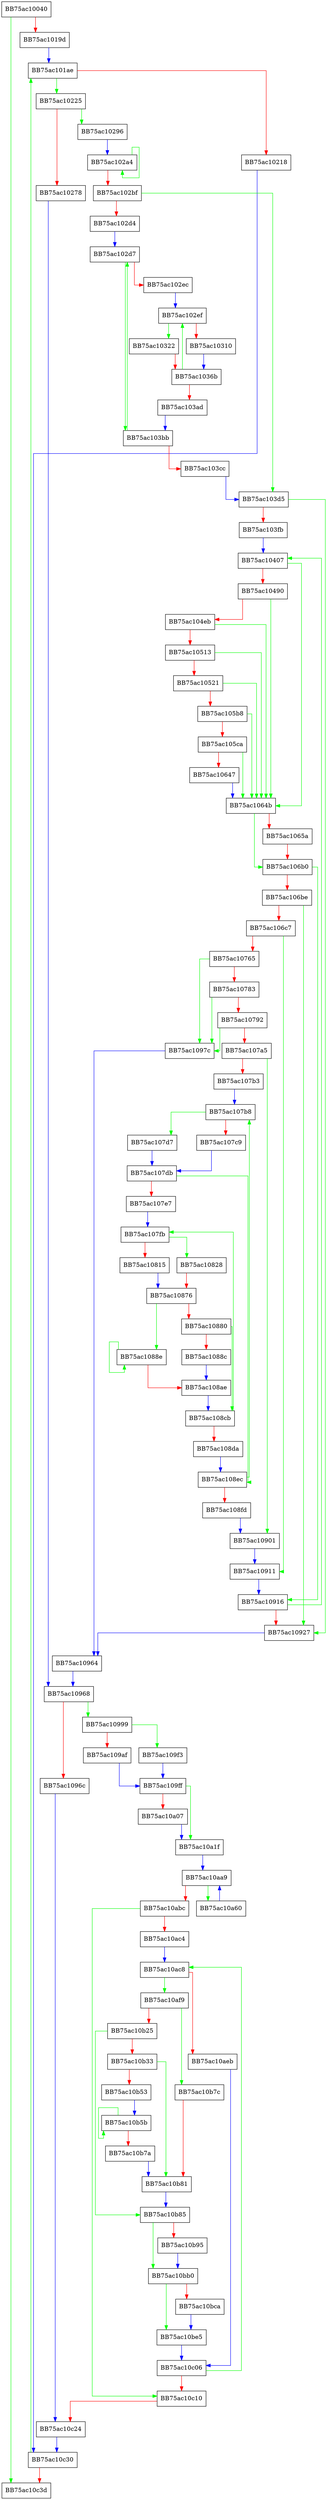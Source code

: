 digraph ZSTD_compressBlock_btultra_dictMatchState {
  node [shape="box"];
  graph [splines=ortho];
  BB75ac10040 -> BB75ac10c3d [color="green"];
  BB75ac10040 -> BB75ac1019d [color="red"];
  BB75ac1019d -> BB75ac101ae [color="blue"];
  BB75ac101ae -> BB75ac10225 [color="green"];
  BB75ac101ae -> BB75ac10218 [color="red"];
  BB75ac10218 -> BB75ac10c30 [color="blue"];
  BB75ac10225 -> BB75ac10296 [color="green"];
  BB75ac10225 -> BB75ac10278 [color="red"];
  BB75ac10278 -> BB75ac10968 [color="blue"];
  BB75ac10296 -> BB75ac102a4 [color="blue"];
  BB75ac102a4 -> BB75ac102a4 [color="green"];
  BB75ac102a4 -> BB75ac102bf [color="red"];
  BB75ac102bf -> BB75ac103d5 [color="green"];
  BB75ac102bf -> BB75ac102d4 [color="red"];
  BB75ac102d4 -> BB75ac102d7 [color="blue"];
  BB75ac102d7 -> BB75ac103bb [color="green"];
  BB75ac102d7 -> BB75ac102ec [color="red"];
  BB75ac102ec -> BB75ac102ef [color="blue"];
  BB75ac102ef -> BB75ac10322 [color="green"];
  BB75ac102ef -> BB75ac10310 [color="red"];
  BB75ac10310 -> BB75ac1036b [color="blue"];
  BB75ac10322 -> BB75ac1036b [color="red"];
  BB75ac1036b -> BB75ac102ef [color="green"];
  BB75ac1036b -> BB75ac103ad [color="red"];
  BB75ac103ad -> BB75ac103bb [color="blue"];
  BB75ac103bb -> BB75ac102d7 [color="green"];
  BB75ac103bb -> BB75ac103cc [color="red"];
  BB75ac103cc -> BB75ac103d5 [color="blue"];
  BB75ac103d5 -> BB75ac10927 [color="green"];
  BB75ac103d5 -> BB75ac103fb [color="red"];
  BB75ac103fb -> BB75ac10407 [color="blue"];
  BB75ac10407 -> BB75ac1064b [color="green"];
  BB75ac10407 -> BB75ac10490 [color="red"];
  BB75ac10490 -> BB75ac1064b [color="green"];
  BB75ac10490 -> BB75ac104eb [color="red"];
  BB75ac104eb -> BB75ac1064b [color="green"];
  BB75ac104eb -> BB75ac10513 [color="red"];
  BB75ac10513 -> BB75ac1064b [color="green"];
  BB75ac10513 -> BB75ac10521 [color="red"];
  BB75ac10521 -> BB75ac1064b [color="green"];
  BB75ac10521 -> BB75ac105b8 [color="red"];
  BB75ac105b8 -> BB75ac1064b [color="green"];
  BB75ac105b8 -> BB75ac105ca [color="red"];
  BB75ac105ca -> BB75ac1064b [color="green"];
  BB75ac105ca -> BB75ac10647 [color="red"];
  BB75ac10647 -> BB75ac1064b [color="blue"];
  BB75ac1064b -> BB75ac106b0 [color="green"];
  BB75ac1064b -> BB75ac1065a [color="red"];
  BB75ac1065a -> BB75ac106b0 [color="red"];
  BB75ac106b0 -> BB75ac10916 [color="green"];
  BB75ac106b0 -> BB75ac106be [color="red"];
  BB75ac106be -> BB75ac10927 [color="green"];
  BB75ac106be -> BB75ac106c7 [color="red"];
  BB75ac106c7 -> BB75ac10911 [color="green"];
  BB75ac106c7 -> BB75ac10765 [color="red"];
  BB75ac10765 -> BB75ac1097c [color="green"];
  BB75ac10765 -> BB75ac10783 [color="red"];
  BB75ac10783 -> BB75ac1097c [color="green"];
  BB75ac10783 -> BB75ac10792 [color="red"];
  BB75ac10792 -> BB75ac1097c [color="green"];
  BB75ac10792 -> BB75ac107a5 [color="red"];
  BB75ac107a5 -> BB75ac10901 [color="green"];
  BB75ac107a5 -> BB75ac107b3 [color="red"];
  BB75ac107b3 -> BB75ac107b8 [color="blue"];
  BB75ac107b8 -> BB75ac107d7 [color="green"];
  BB75ac107b8 -> BB75ac107c9 [color="red"];
  BB75ac107c9 -> BB75ac107db [color="blue"];
  BB75ac107d7 -> BB75ac107db [color="blue"];
  BB75ac107db -> BB75ac108ec [color="green"];
  BB75ac107db -> BB75ac107e7 [color="red"];
  BB75ac107e7 -> BB75ac107fb [color="blue"];
  BB75ac107fb -> BB75ac10828 [color="green"];
  BB75ac107fb -> BB75ac10815 [color="red"];
  BB75ac10815 -> BB75ac10876 [color="blue"];
  BB75ac10828 -> BB75ac10876 [color="red"];
  BB75ac10876 -> BB75ac1088e [color="green"];
  BB75ac10876 -> BB75ac10880 [color="red"];
  BB75ac10880 -> BB75ac108cb [color="green"];
  BB75ac10880 -> BB75ac1088c [color="red"];
  BB75ac1088c -> BB75ac108ae [color="blue"];
  BB75ac1088e -> BB75ac1088e [color="green"];
  BB75ac1088e -> BB75ac108ae [color="red"];
  BB75ac108ae -> BB75ac108cb [color="blue"];
  BB75ac108cb -> BB75ac107fb [color="green"];
  BB75ac108cb -> BB75ac108da [color="red"];
  BB75ac108da -> BB75ac108ec [color="blue"];
  BB75ac108ec -> BB75ac107b8 [color="green"];
  BB75ac108ec -> BB75ac108fd [color="red"];
  BB75ac108fd -> BB75ac10901 [color="blue"];
  BB75ac10901 -> BB75ac10911 [color="blue"];
  BB75ac10911 -> BB75ac10916 [color="blue"];
  BB75ac10916 -> BB75ac10407 [color="green"];
  BB75ac10916 -> BB75ac10927 [color="red"];
  BB75ac10927 -> BB75ac10964 [color="blue"];
  BB75ac10964 -> BB75ac10968 [color="blue"];
  BB75ac10968 -> BB75ac10999 [color="green"];
  BB75ac10968 -> BB75ac1096c [color="red"];
  BB75ac1096c -> BB75ac10c24 [color="blue"];
  BB75ac1097c -> BB75ac10964 [color="blue"];
  BB75ac10999 -> BB75ac109f3 [color="green"];
  BB75ac10999 -> BB75ac109af [color="red"];
  BB75ac109af -> BB75ac109ff [color="blue"];
  BB75ac109f3 -> BB75ac109ff [color="blue"];
  BB75ac109ff -> BB75ac10a1f [color="green"];
  BB75ac109ff -> BB75ac10a07 [color="red"];
  BB75ac10a07 -> BB75ac10a1f [color="blue"];
  BB75ac10a1f -> BB75ac10aa9 [color="blue"];
  BB75ac10a60 -> BB75ac10aa9 [color="blue"];
  BB75ac10aa9 -> BB75ac10a60 [color="green"];
  BB75ac10aa9 -> BB75ac10abc [color="red"];
  BB75ac10abc -> BB75ac10c10 [color="green"];
  BB75ac10abc -> BB75ac10ac4 [color="red"];
  BB75ac10ac4 -> BB75ac10ac8 [color="blue"];
  BB75ac10ac8 -> BB75ac10af9 [color="green"];
  BB75ac10ac8 -> BB75ac10aeb [color="red"];
  BB75ac10aeb -> BB75ac10c06 [color="blue"];
  BB75ac10af9 -> BB75ac10b7c [color="green"];
  BB75ac10af9 -> BB75ac10b25 [color="red"];
  BB75ac10b25 -> BB75ac10b85 [color="green"];
  BB75ac10b25 -> BB75ac10b33 [color="red"];
  BB75ac10b33 -> BB75ac10b81 [color="green"];
  BB75ac10b33 -> BB75ac10b53 [color="red"];
  BB75ac10b53 -> BB75ac10b5b [color="blue"];
  BB75ac10b5b -> BB75ac10b5b [color="green"];
  BB75ac10b5b -> BB75ac10b7a [color="red"];
  BB75ac10b7a -> BB75ac10b81 [color="blue"];
  BB75ac10b7c -> BB75ac10b81 [color="red"];
  BB75ac10b81 -> BB75ac10b85 [color="blue"];
  BB75ac10b85 -> BB75ac10bb0 [color="green"];
  BB75ac10b85 -> BB75ac10b95 [color="red"];
  BB75ac10b95 -> BB75ac10bb0 [color="blue"];
  BB75ac10bb0 -> BB75ac10be5 [color="green"];
  BB75ac10bb0 -> BB75ac10bca [color="red"];
  BB75ac10bca -> BB75ac10be5 [color="blue"];
  BB75ac10be5 -> BB75ac10c06 [color="blue"];
  BB75ac10c06 -> BB75ac10ac8 [color="green"];
  BB75ac10c06 -> BB75ac10c10 [color="red"];
  BB75ac10c10 -> BB75ac10c24 [color="red"];
  BB75ac10c24 -> BB75ac10c30 [color="blue"];
  BB75ac10c30 -> BB75ac101ae [color="green"];
  BB75ac10c30 -> BB75ac10c3d [color="red"];
}